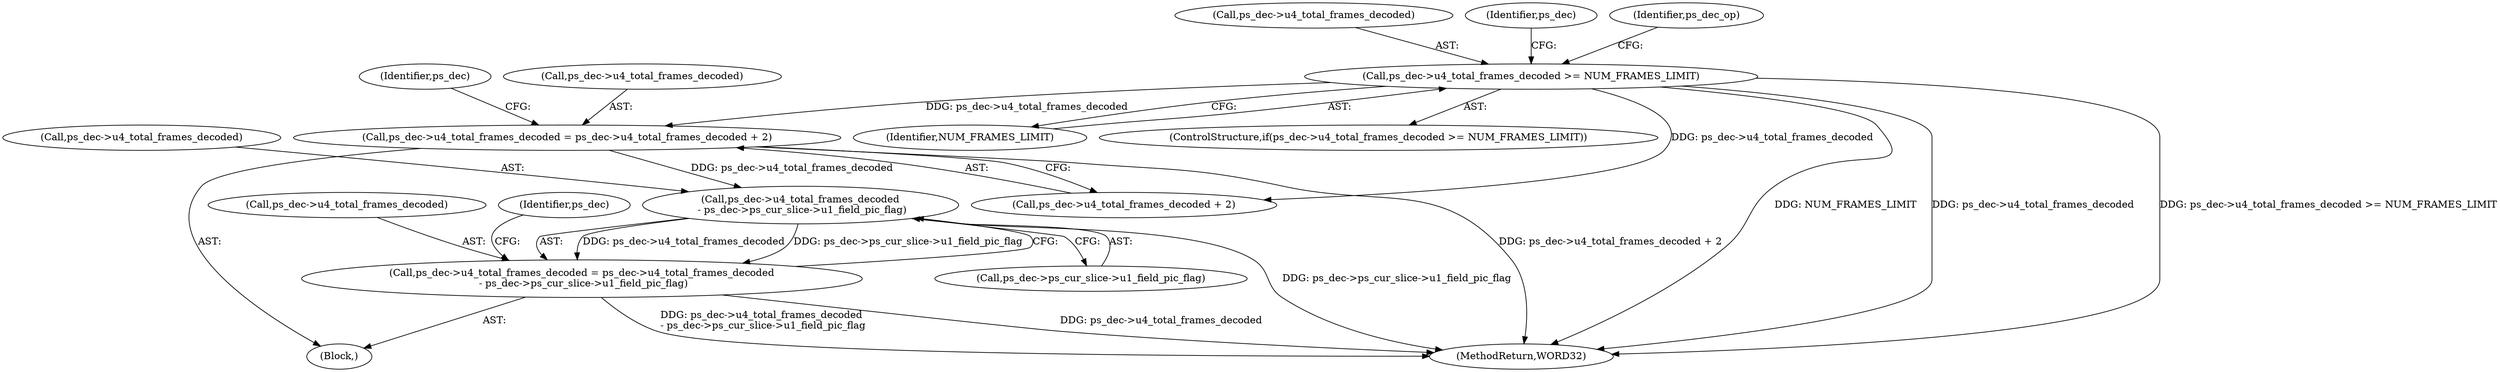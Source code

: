 digraph "0_Android_7554755536019e439433c515eeb44e701fb3bfb2@pointer" {
"1001951" [label="(Call,ps_dec->u4_total_frames_decoded\n - ps_dec->ps_cur_slice->u1_field_pic_flag)"];
"1001938" [label="(Call,ps_dec->u4_total_frames_decoded = ps_dec->u4_total_frames_decoded + 2)"];
"1000456" [label="(Call,ps_dec->u4_total_frames_decoded >= NUM_FRAMES_LIMIT)"];
"1001947" [label="(Call,ps_dec->u4_total_frames_decoded = ps_dec->u4_total_frames_decoded\n - ps_dec->ps_cur_slice->u1_field_pic_flag)"];
"1001938" [label="(Call,ps_dec->u4_total_frames_decoded = ps_dec->u4_total_frames_decoded + 2)"];
"1001952" [label="(Call,ps_dec->u4_total_frames_decoded)"];
"1001947" [label="(Call,ps_dec->u4_total_frames_decoded = ps_dec->u4_total_frames_decoded\n - ps_dec->ps_cur_slice->u1_field_pic_flag)"];
"1000457" [label="(Call,ps_dec->u4_total_frames_decoded)"];
"1001939" [label="(Call,ps_dec->u4_total_frames_decoded)"];
"1000460" [label="(Identifier,NUM_FRAMES_LIMIT)"];
"1001948" [label="(Call,ps_dec->u4_total_frames_decoded)"];
"1000471" [label="(Identifier,ps_dec)"];
"1001955" [label="(Call,ps_dec->ps_cur_slice->u1_field_pic_flag)"];
"1001949" [label="(Identifier,ps_dec)"];
"1001803" [label="(Block,)"];
"1000464" [label="(Identifier,ps_dec_op)"];
"1001942" [label="(Call,ps_dec->u4_total_frames_decoded + 2)"];
"1000456" [label="(Call,ps_dec->u4_total_frames_decoded >= NUM_FRAMES_LIMIT)"];
"1000455" [label="(ControlStructure,if(ps_dec->u4_total_frames_decoded >= NUM_FRAMES_LIMIT))"];
"1001951" [label="(Call,ps_dec->u4_total_frames_decoded\n - ps_dec->ps_cur_slice->u1_field_pic_flag)"];
"1002129" [label="(MethodReturn,WORD32)"];
"1001963" [label="(Identifier,ps_dec)"];
"1001951" -> "1001947"  [label="AST: "];
"1001951" -> "1001955"  [label="CFG: "];
"1001952" -> "1001951"  [label="AST: "];
"1001955" -> "1001951"  [label="AST: "];
"1001947" -> "1001951"  [label="CFG: "];
"1001951" -> "1002129"  [label="DDG: ps_dec->ps_cur_slice->u1_field_pic_flag"];
"1001951" -> "1001947"  [label="DDG: ps_dec->u4_total_frames_decoded"];
"1001951" -> "1001947"  [label="DDG: ps_dec->ps_cur_slice->u1_field_pic_flag"];
"1001938" -> "1001951"  [label="DDG: ps_dec->u4_total_frames_decoded"];
"1001938" -> "1001803"  [label="AST: "];
"1001938" -> "1001942"  [label="CFG: "];
"1001939" -> "1001938"  [label="AST: "];
"1001942" -> "1001938"  [label="AST: "];
"1001949" -> "1001938"  [label="CFG: "];
"1001938" -> "1002129"  [label="DDG: ps_dec->u4_total_frames_decoded + 2"];
"1000456" -> "1001938"  [label="DDG: ps_dec->u4_total_frames_decoded"];
"1000456" -> "1000455"  [label="AST: "];
"1000456" -> "1000460"  [label="CFG: "];
"1000457" -> "1000456"  [label="AST: "];
"1000460" -> "1000456"  [label="AST: "];
"1000464" -> "1000456"  [label="CFG: "];
"1000471" -> "1000456"  [label="CFG: "];
"1000456" -> "1002129"  [label="DDG: NUM_FRAMES_LIMIT"];
"1000456" -> "1002129"  [label="DDG: ps_dec->u4_total_frames_decoded"];
"1000456" -> "1002129"  [label="DDG: ps_dec->u4_total_frames_decoded >= NUM_FRAMES_LIMIT"];
"1000456" -> "1001942"  [label="DDG: ps_dec->u4_total_frames_decoded"];
"1001947" -> "1001803"  [label="AST: "];
"1001948" -> "1001947"  [label="AST: "];
"1001963" -> "1001947"  [label="CFG: "];
"1001947" -> "1002129"  [label="DDG: ps_dec->u4_total_frames_decoded"];
"1001947" -> "1002129"  [label="DDG: ps_dec->u4_total_frames_decoded\n - ps_dec->ps_cur_slice->u1_field_pic_flag"];
}
